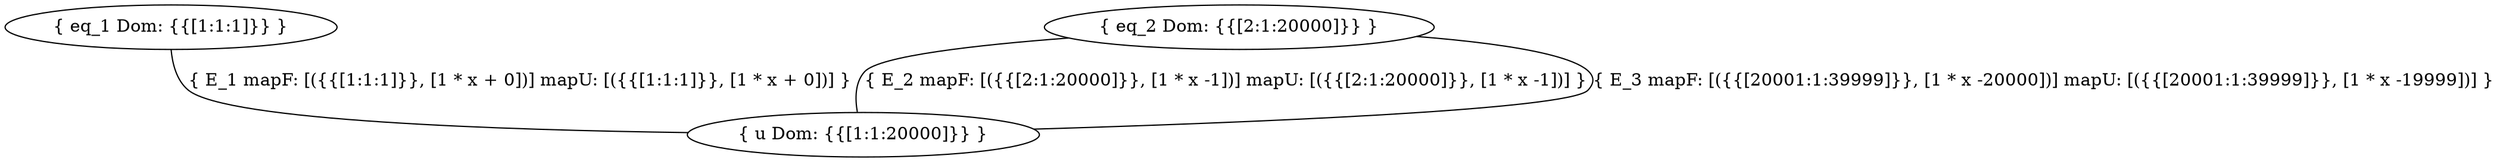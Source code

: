 digraph G{
    ratio="fill"
    node[shape="ellipse"]
    u [label="{ u Dom: {{[1:1:20000]}} }"]
    eq_1 [label="{ eq_1 Dom: {{[1:1:1]}} }"]
    eq_2 [label="{ eq_2 Dom: {{[2:1:20000]}} }"]
    
eq_1 -> u [label="{ E_1 mapF: [({{[1:1:1]}}, [1 * x + 0])] mapU: [({{[1:1:1]}}, [1 * x + 0])] }", arrowhead="none"]
    eq_2 -> u [label="{ E_2 mapF: [({{[2:1:20000]}}, [1 * x -1])] mapU: [({{[2:1:20000]}}, [1 * x -1])] }", arrowhead="none"]
    eq_2 -> u [label="{ E_3 mapF: [({{[20001:1:39999]}}, [1 * x -20000])] mapU: [({{[20001:1:39999]}}, [1 * x -19999])] }", arrowhead="none"]
    
}
